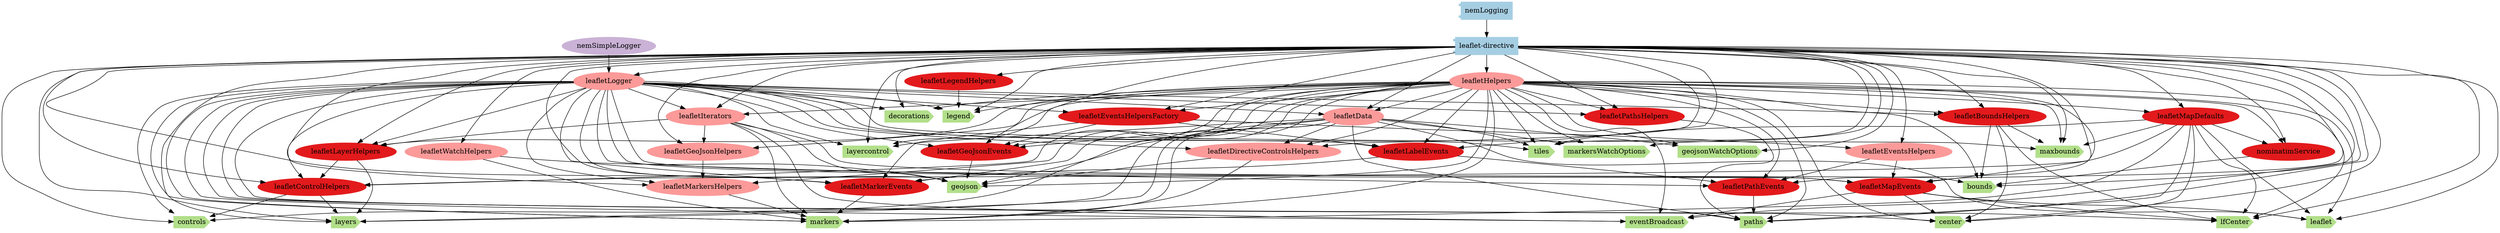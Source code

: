 digraph dependencies {
  node[shape="component",style="filled",colorscheme=paired12]


    node[shape="component"]
    "leaflet-directive"[label="leaflet-directive", color=1]

    
      "nemLogging"[label="nemLogging", color=1]
      "nemLogging" -> "leaflet-directive"
    


    node[shape="ellipse"]
    


    

    
      "leafletData"[label="leafletData", color=5]
      "leaflet-directive" -> "leafletData"
    
      "leafletDirectiveControlsHelpers"[label="leafletDirectiveControlsHelpers", color=5]
      "leaflet-directive" -> "leafletDirectiveControlsHelpers"
    
      "leafletGeoJsonHelpers"[label="leafletGeoJsonHelpers", color=5]
      "leaflet-directive" -> "leafletGeoJsonHelpers"
    
      "leafletHelpers"[label="leafletHelpers", color=5]
      "leaflet-directive" -> "leafletHelpers"
    
      "leafletIterators"[label="leafletIterators", color=5]
      "leaflet-directive" -> "leafletIterators"
    
      "leafletMarkersHelpers"[label="leafletMarkersHelpers", color=5]
      "leaflet-directive" -> "leafletMarkersHelpers"
    
      "leafletWatchHelpers"[label="leafletWatchHelpers", color=5]
      "leaflet-directive" -> "leafletWatchHelpers"
    
      "leafletLogger"[label="leafletLogger", color=5]
      "leaflet-directive" -> "leafletLogger"
    
      "leafletEventsHelpers"[label="leafletEventsHelpers", color=5]
      "leaflet-directive" -> "leafletEventsHelpers"
    

    
      "leafletBoundsHelpers"[label="leafletBoundsHelpers", color=6]
      "leaflet-directive" -> "leafletBoundsHelpers"
    
      "leafletControlHelpers"[label="leafletControlHelpers", color=6]
      "leaflet-directive" -> "leafletControlHelpers"
    
      "leafletLayerHelpers"[label="leafletLayerHelpers", color=6]
      "leaflet-directive" -> "leafletLayerHelpers"
    
      "leafletLegendHelpers"[label="leafletLegendHelpers", color=6]
      "leaflet-directive" -> "leafletLegendHelpers"
    
      "leafletMapDefaults"[label="leafletMapDefaults", color=6]
      "leaflet-directive" -> "leafletMapDefaults"
    
      "leafletPathsHelpers"[label="leafletPathsHelpers", color=6]
      "leaflet-directive" -> "leafletPathsHelpers"
    
      "nominatimService"[label="nominatimService", color=6]
      "leaflet-directive" -> "nominatimService"
    
      "leafletEventsHelpersFactory"[label="leafletEventsHelpersFactory", color=6]
      "leaflet-directive" -> "leafletEventsHelpersFactory"
    
      "leafletGeoJsonEvents"[label="leafletGeoJsonEvents", color=6]
      "leaflet-directive" -> "leafletGeoJsonEvents"
    
      "leafletLabelEvents"[label="leafletLabelEvents", color=6]
      "leaflet-directive" -> "leafletLabelEvents"
    
      "leafletMapEvents"[label="leafletMapEvents", color=6]
      "leaflet-directive" -> "leafletMapEvents"
    
      "leafletMarkerEvents"[label="leafletMarkerEvents", color=6]
      "leaflet-directive" -> "leafletMarkerEvents"
    
      "leafletPathEvents"[label="leafletPathEvents", color=6]
      "leaflet-directive" -> "leafletPathEvents"
    

    node[shape="cds"]
    

    
      "leaflet"[label="leaflet", color=3]
      "leaflet-directive" -> "leaflet"
    
      "bounds"[label="bounds", color=3]
      "leaflet-directive" -> "bounds"
    
      "center"[label="center", color=3]
      "leaflet-directive" -> "center"
    
      "lfCenter"[label="lfCenter", color=3]
      "leaflet-directive" -> "lfCenter"
    
      "controls"[label="controls", color=3]
      "leaflet-directive" -> "controls"
    
      "decorations"[label="decorations", color=3]
      "leaflet-directive" -> "decorations"
    
      "eventBroadcast"[label="eventBroadcast", color=3]
      "leaflet-directive" -> "eventBroadcast"
    
      "geojson"[label="geojson", color=3]
      "leaflet-directive" -> "geojson"
    
      "layercontrol"[label="layercontrol", color=3]
      "leaflet-directive" -> "layercontrol"
    
      "layers"[label="layers", color=3]
      "leaflet-directive" -> "layers"
    
      "legend"[label="legend", color=3]
      "leaflet-directive" -> "legend"
    
      "markers"[label="markers", color=3]
      "leaflet-directive" -> "markers"
    
      "maxbounds"[label="maxbounds", color=3]
      "leaflet-directive" -> "maxbounds"
    
      "paths"[label="paths", color=3]
      "leaflet-directive" -> "paths"
    
      "tiles"[label="tiles", color=3]
      "leaflet-directive" -> "tiles"
    
      "markersWatchOptions"[label="markersWatchOptions", color=3]
      "leaflet-directive" -> "markersWatchOptions"
    
      "geojsonWatchOptions"[label="geojsonWatchOptions", color=3]
      "leaflet-directive" -> "geojsonWatchOptions"
    









    node[shape="ellipse",style="filled", color=9]
    

    
      
        "leafletData"[label="leafletData"]
        "leafletData" -> "leaflet"
      
        "leafletMapDefaults"[label="leafletMapDefaults"]
        "leafletMapDefaults" -> "leaflet"
      
        "leafletHelpers"[label="leafletHelpers"]
        "leafletHelpers" -> "leaflet"
      
        "leafletMapEvents"[label="leafletMapEvents"]
        "leafletMapEvents" -> "leaflet"
      
    
      
        "leafletLogger"[label="leafletLogger"]
        "leafletLogger" -> "bounds"
      
        "leafletHelpers"[label="leafletHelpers"]
        "leafletHelpers" -> "bounds"
      
        "nominatimService"[label="nominatimService"]
        "nominatimService" -> "bounds"
      
        "leafletBoundsHelpers"[label="leafletBoundsHelpers"]
        "leafletBoundsHelpers" -> "bounds"
      
    
      
        "leafletLogger"[label="leafletLogger"]
        "leafletLogger" -> "center"
      
        "leafletMapDefaults"[label="leafletMapDefaults"]
        "leafletMapDefaults" -> "center"
      
        "leafletHelpers"[label="leafletHelpers"]
        "leafletHelpers" -> "center"
      
        "leafletBoundsHelpers"[label="leafletBoundsHelpers"]
        "leafletBoundsHelpers" -> "center"
      
        "leafletMapEvents"[label="leafletMapEvents"]
        "leafletMapEvents" -> "center"
      
    
      
        "leafletLogger"[label="leafletLogger"]
        "leafletLogger" -> "lfCenter"
      
        "leafletMapDefaults"[label="leafletMapDefaults"]
        "leafletMapDefaults" -> "lfCenter"
      
        "leafletHelpers"[label="leafletHelpers"]
        "leafletHelpers" -> "lfCenter"
      
        "leafletBoundsHelpers"[label="leafletBoundsHelpers"]
        "leafletBoundsHelpers" -> "lfCenter"
      
        "leafletMapEvents"[label="leafletMapEvents"]
        "leafletMapEvents" -> "lfCenter"
      
    
      
        "leafletLogger"[label="leafletLogger"]
        "leafletLogger" -> "controls"
      
        "leafletHelpers"[label="leafletHelpers"]
        "leafletHelpers" -> "controls"
      
        "leafletControlHelpers"[label="leafletControlHelpers"]
        "leafletControlHelpers" -> "controls"
      
    
      
        "leafletLogger"[label="leafletLogger"]
        "leafletLogger" -> "decorations"
      
        "leafletHelpers"[label="leafletHelpers"]
        "leafletHelpers" -> "decorations"
      
    
      
        "leafletLogger"[label="leafletLogger"]
        "leafletLogger" -> "eventBroadcast"
      
        "leafletHelpers"[label="leafletHelpers"]
        "leafletHelpers" -> "eventBroadcast"
      
        "leafletMapEvents"[label="leafletMapEvents"]
        "leafletMapEvents" -> "eventBroadcast"
      
        "leafletIterators"[label="leafletIterators"]
        "leafletIterators" -> "eventBroadcast"
      
    
      
        "leafletLogger"[label="leafletLogger"]
        "leafletLogger" -> "geojson"
      
        "leafletData"[label="leafletData"]
        "leafletData" -> "geojson"
      
        "leafletHelpers"[label="leafletHelpers"]
        "leafletHelpers" -> "geojson"
      
        "leafletWatchHelpers"[label="leafletWatchHelpers"]
        "leafletWatchHelpers" -> "geojson"
      
        "leafletDirectiveControlsHelpers"[label="leafletDirectiveControlsHelpers"]
        "leafletDirectiveControlsHelpers" -> "geojson"
      
        "leafletIterators"[label="leafletIterators"]
        "leafletIterators" -> "geojson"
      
        "leafletGeoJsonEvents"[label="leafletGeoJsonEvents"]
        "leafletGeoJsonEvents" -> "geojson"
      
    
      
        "leafletLogger"[label="leafletLogger"]
        "leafletLogger" -> "layercontrol"
      
        "leafletData"[label="leafletData"]
        "leafletData" -> "layercontrol"
      
        "leafletHelpers"[label="leafletHelpers"]
        "leafletHelpers" -> "layercontrol"
      
    
      
        "leafletLogger"[label="leafletLogger"]
        "leafletLogger" -> "layers"
      
        "leafletData"[label="leafletData"]
        "leafletData" -> "layers"
      
        "leafletHelpers"[label="leafletHelpers"]
        "leafletHelpers" -> "layers"
      
        "leafletLayerHelpers"[label="leafletLayerHelpers"]
        "leafletLayerHelpers" -> "layers"
      
        "leafletControlHelpers"[label="leafletControlHelpers"]
        "leafletControlHelpers" -> "layers"
      
    
      
        "leafletLogger"[label="leafletLogger"]
        "leafletLogger" -> "legend"
      
        "leafletHelpers"[label="leafletHelpers"]
        "leafletHelpers" -> "legend"
      
        "leafletLegendHelpers"[label="leafletLegendHelpers"]
        "leafletLegendHelpers" -> "legend"
      
    
      
        "leafletLogger"[label="leafletLogger"]
        "leafletLogger" -> "markers"
      
        "leafletData"[label="leafletData"]
        "leafletData" -> "markers"
      
        "leafletHelpers"[label="leafletHelpers"]
        "leafletHelpers" -> "markers"
      
        "leafletMapDefaults"[label="leafletMapDefaults"]
        "leafletMapDefaults" -> "markers"
      
        "leafletMarkersHelpers"[label="leafletMarkersHelpers"]
        "leafletMarkersHelpers" -> "markers"
      
        "leafletMarkerEvents"[label="leafletMarkerEvents"]
        "leafletMarkerEvents" -> "markers"
      
        "leafletIterators"[label="leafletIterators"]
        "leafletIterators" -> "markers"
      
        "leafletWatchHelpers"[label="leafletWatchHelpers"]
        "leafletWatchHelpers" -> "markers"
      
        "leafletDirectiveControlsHelpers"[label="leafletDirectiveControlsHelpers"]
        "leafletDirectiveControlsHelpers" -> "markers"
      
    
      
        "leafletLogger"[label="leafletLogger"]
        "leafletLogger" -> "maxbounds"
      
        "leafletMapDefaults"[label="leafletMapDefaults"]
        "leafletMapDefaults" -> "maxbounds"
      
        "leafletBoundsHelpers"[label="leafletBoundsHelpers"]
        "leafletBoundsHelpers" -> "maxbounds"
      
        "leafletHelpers"[label="leafletHelpers"]
        "leafletHelpers" -> "maxbounds"
      
    
      
        "leafletLogger"[label="leafletLogger"]
        "leafletLogger" -> "paths"
      
        "leafletData"[label="leafletData"]
        "leafletData" -> "paths"
      
        "leafletMapDefaults"[label="leafletMapDefaults"]
        "leafletMapDefaults" -> "paths"
      
        "leafletHelpers"[label="leafletHelpers"]
        "leafletHelpers" -> "paths"
      
        "leafletPathsHelpers"[label="leafletPathsHelpers"]
        "leafletPathsHelpers" -> "paths"
      
        "leafletPathEvents"[label="leafletPathEvents"]
        "leafletPathEvents" -> "paths"
      
    
      
        "leafletLogger"[label="leafletLogger"]
        "leafletLogger" -> "tiles"
      
        "leafletData"[label="leafletData"]
        "leafletData" -> "tiles"
      
        "leafletMapDefaults"[label="leafletMapDefaults"]
        "leafletMapDefaults" -> "tiles"
      
        "leafletHelpers"[label="leafletHelpers"]
        "leafletHelpers" -> "tiles"
      
    
      
        "leafletData"[label="leafletData"]
        "leafletData" -> "markersWatchOptions"
      
        "leafletHelpers"[label="leafletHelpers"]
        "leafletHelpers" -> "markersWatchOptions"
      
    
      
        "leafletData"[label="leafletData"]
        "leafletData" -> "geojsonWatchOptions"
      
        "leafletHelpers"[label="leafletHelpers"]
        "leafletHelpers" -> "geojsonWatchOptions"
      
    


    

    
      
        "leafletLogger"[label="leafletLogger"]
        "leafletLogger" -> "leafletData"
      
        "leafletHelpers"[label="leafletHelpers"]
        "leafletHelpers" -> "leafletData"
      
    
      
        "leafletLogger"[label="leafletLogger"]
        "leafletLogger" -> "leafletDirectiveControlsHelpers"
      
        "leafletData"[label="leafletData"]
        "leafletData" -> "leafletDirectiveControlsHelpers"
      
        "leafletHelpers"[label="leafletHelpers"]
        "leafletHelpers" -> "leafletDirectiveControlsHelpers"
      
    
      
        "leafletHelpers"[label="leafletHelpers"]
        "leafletHelpers" -> "leafletGeoJsonHelpers"
      
        "leafletIterators"[label="leafletIterators"]
        "leafletIterators" -> "leafletGeoJsonHelpers"
      
    
      
    
      
        "leafletLogger"[label="leafletLogger"]
        "leafletLogger" -> "leafletIterators"
      
        "leafletHelpers"[label="leafletHelpers"]
        "leafletHelpers" -> "leafletIterators"
      
    
      
        "leafletHelpers"[label="leafletHelpers"]
        "leafletHelpers" -> "leafletMarkersHelpers"
      
        "leafletLogger"[label="leafletLogger"]
        "leafletLogger" -> "leafletMarkersHelpers"
      
        "leafletGeoJsonHelpers"[label="leafletGeoJsonHelpers"]
        "leafletGeoJsonHelpers" -> "leafletMarkersHelpers"
      
    
      
    
      
        "nemSimpleLogger"[label="nemSimpleLogger"]
        "nemSimpleLogger" -> "leafletLogger"
      
    
      
        "leafletEventsHelpersFactory"[label="leafletEventsHelpersFactory"]
        "leafletEventsHelpersFactory" -> "leafletEventsHelpers"
      
    

    
      
        "leafletLogger"[label="leafletLogger"]
        "leafletLogger" -> "leafletBoundsHelpers"
      
        "leafletHelpers"[label="leafletHelpers"]
        "leafletHelpers" -> "leafletBoundsHelpers"
      
    
      
        "leafletLogger"[label="leafletLogger"]
        "leafletLogger" -> "leafletControlHelpers"
      
        "leafletHelpers"[label="leafletHelpers"]
        "leafletHelpers" -> "leafletControlHelpers"
      
        "leafletLayerHelpers"[label="leafletLayerHelpers"]
        "leafletLayerHelpers" -> "leafletControlHelpers"
      
        "leafletMapDefaults"[label="leafletMapDefaults"]
        "leafletMapDefaults" -> "leafletControlHelpers"
      
    
      
        "leafletLogger"[label="leafletLogger"]
        "leafletLogger" -> "leafletLayerHelpers"
      
        "leafletHelpers"[label="leafletHelpers"]
        "leafletHelpers" -> "leafletLayerHelpers"
      
        "leafletIterators"[label="leafletIterators"]
        "leafletIterators" -> "leafletLayerHelpers"
      
    
      
    
      
        "leafletHelpers"[label="leafletHelpers"]
        "leafletHelpers" -> "leafletMapDefaults"
      
    
      
        "leafletLogger"[label="leafletLogger"]
        "leafletLogger" -> "leafletPathsHelpers"
      
        "leafletHelpers"[label="leafletHelpers"]
        "leafletHelpers" -> "leafletPathsHelpers"
      
    
      
        "leafletHelpers"[label="leafletHelpers"]
        "leafletHelpers" -> "nominatimService"
      
        "leafletMapDefaults"[label="leafletMapDefaults"]
        "leafletMapDefaults" -> "nominatimService"
      
    
      
        "leafletLogger"[label="leafletLogger"]
        "leafletLogger" -> "leafletEventsHelpersFactory"
      
        "leafletHelpers"[label="leafletHelpers"]
        "leafletHelpers" -> "leafletEventsHelpersFactory"
      
    
      
        "leafletLogger"[label="leafletLogger"]
        "leafletLogger" -> "leafletGeoJsonEvents"
      
        "leafletHelpers"[label="leafletHelpers"]
        "leafletHelpers" -> "leafletGeoJsonEvents"
      
        "leafletEventsHelpersFactory"[label="leafletEventsHelpersFactory"]
        "leafletEventsHelpersFactory" -> "leafletGeoJsonEvents"
      
        "leafletData"[label="leafletData"]
        "leafletData" -> "leafletGeoJsonEvents"
      
    
      
        "leafletLogger"[label="leafletLogger"]
        "leafletLogger" -> "leafletLabelEvents"
      
        "leafletHelpers"[label="leafletHelpers"]
        "leafletHelpers" -> "leafletLabelEvents"
      
        "leafletEventsHelpersFactory"[label="leafletEventsHelpersFactory"]
        "leafletEventsHelpersFactory" -> "leafletLabelEvents"
      
    
      
        "leafletLogger"[label="leafletLogger"]
        "leafletLogger" -> "leafletMapEvents"
      
        "leafletHelpers"[label="leafletHelpers"]
        "leafletHelpers" -> "leafletMapEvents"
      
        "leafletEventsHelpers"[label="leafletEventsHelpers"]
        "leafletEventsHelpers" -> "leafletMapEvents"
      
        "leafletIterators"[label="leafletIterators"]
        "leafletIterators" -> "leafletMapEvents"
      
    
      
        "leafletLogger"[label="leafletLogger"]
        "leafletLogger" -> "leafletMarkerEvents"
      
        "leafletHelpers"[label="leafletHelpers"]
        "leafletHelpers" -> "leafletMarkerEvents"
      
        "leafletEventsHelpersFactory"[label="leafletEventsHelpersFactory"]
        "leafletEventsHelpersFactory" -> "leafletMarkerEvents"
      
        "leafletLabelEvents"[label="leafletLabelEvents"]
        "leafletLabelEvents" -> "leafletMarkerEvents"
      
    
      
        "leafletLogger"[label="leafletLogger"]
        "leafletLogger" -> "leafletPathEvents"
      
        "leafletHelpers"[label="leafletHelpers"]
        "leafletHelpers" -> "leafletPathEvents"
      
        "leafletLabelEvents"[label="leafletLabelEvents"]
        "leafletLabelEvents" -> "leafletPathEvents"
      
        "leafletEventsHelpers"[label="leafletEventsHelpers"]
        "leafletEventsHelpers" -> "leafletPathEvents"
      
    

    


}
